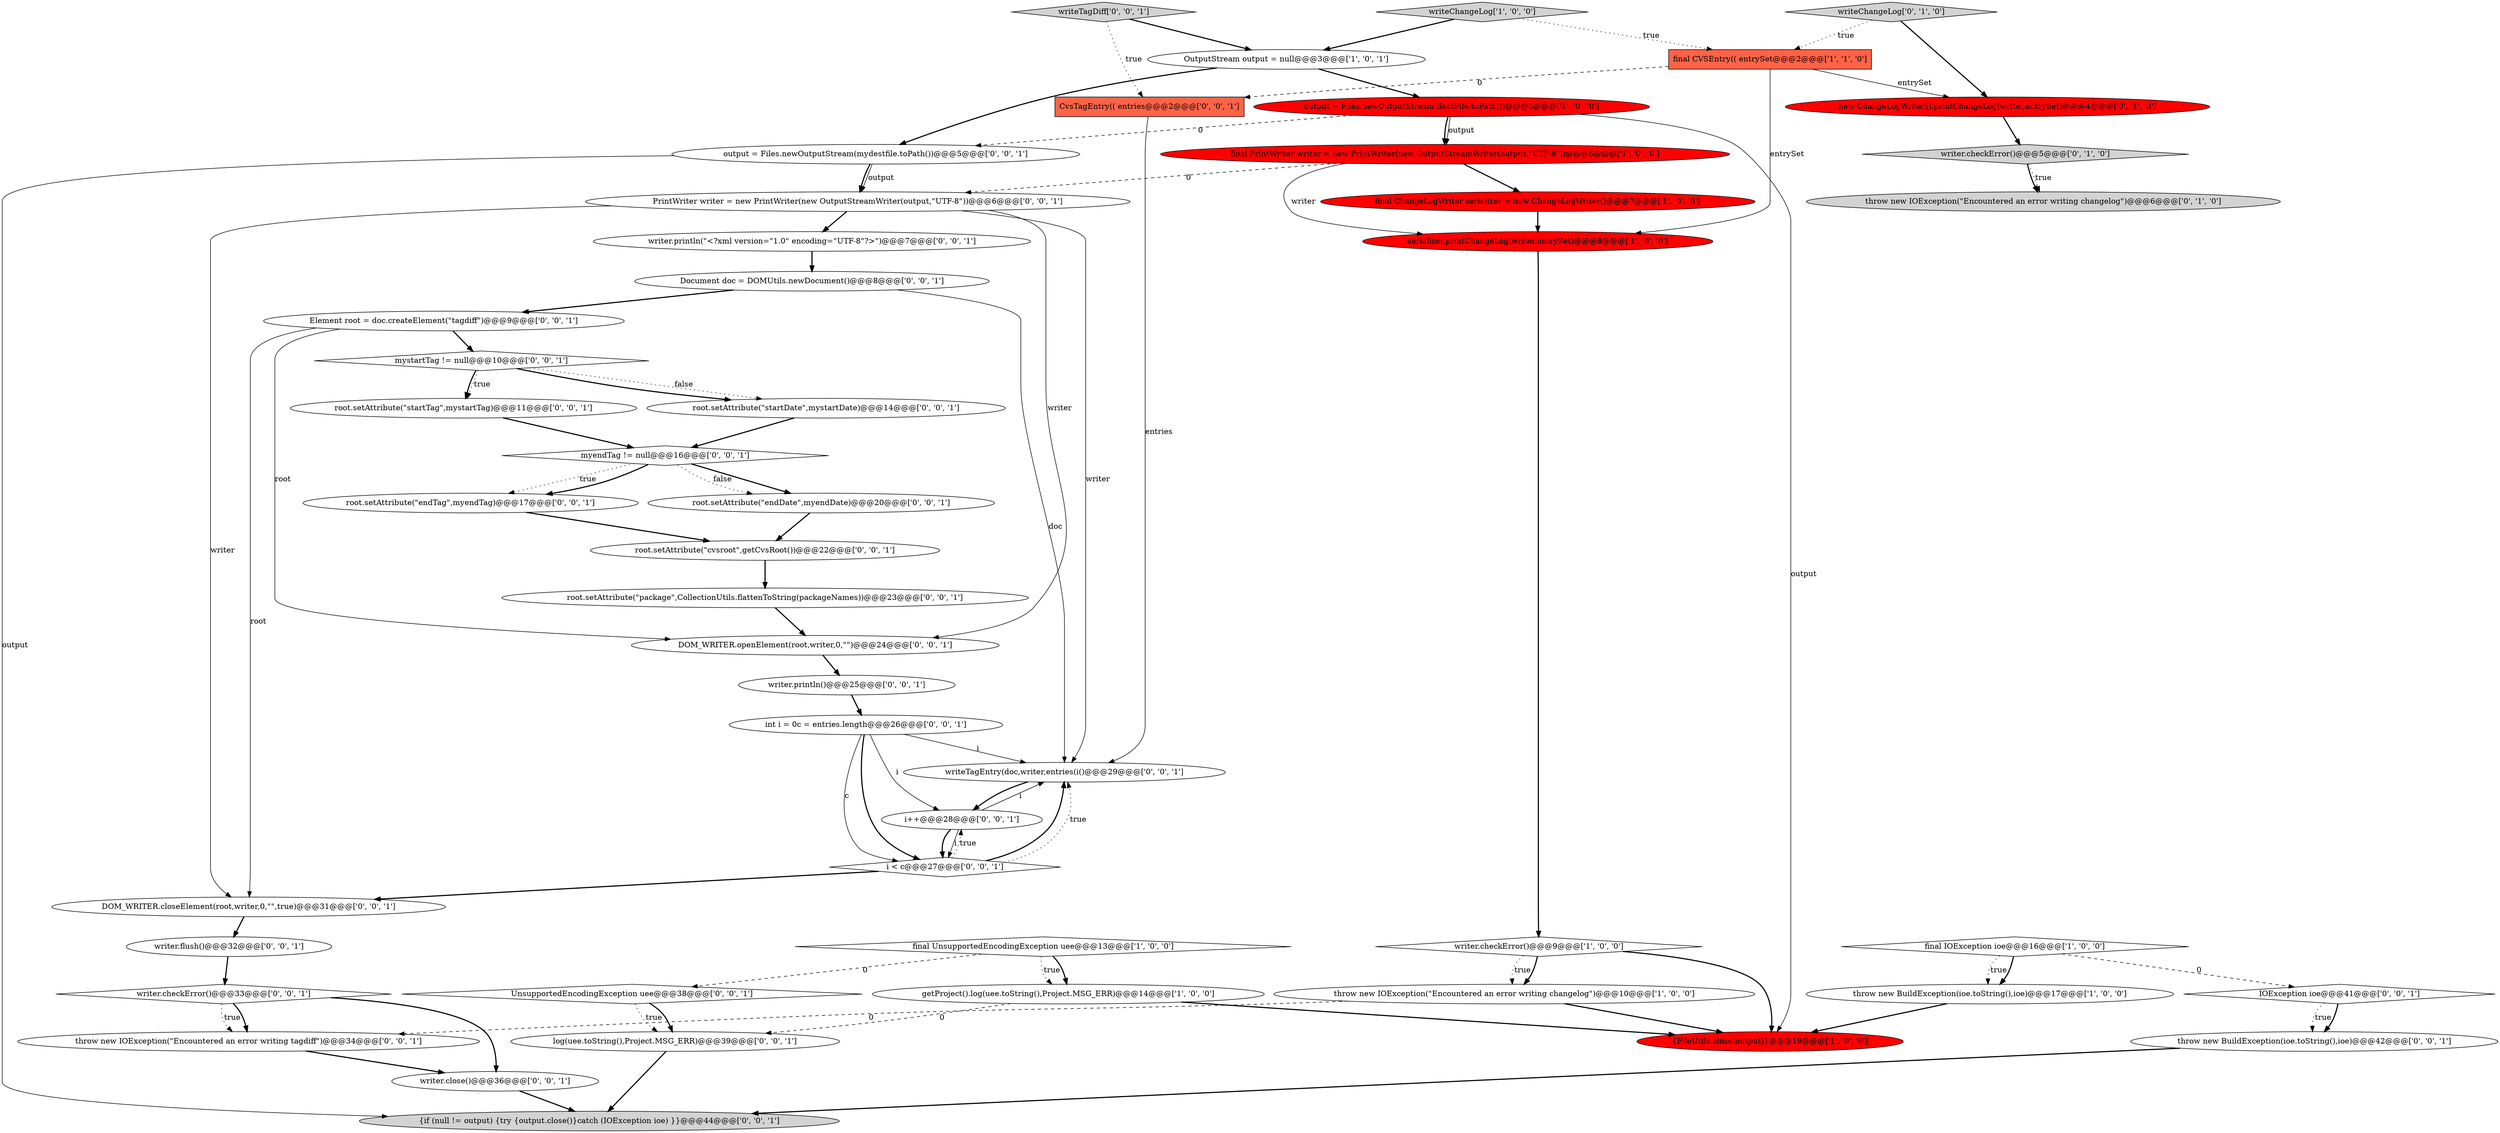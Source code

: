 digraph {
21 [style = filled, label = "log(uee.toString(),Project.MSG_ERR)@@@39@@@['0', '0', '1']", fillcolor = white, shape = ellipse image = "AAA0AAABBB3BBB"];
43 [style = filled, label = "int i = 0c = entries.length@@@26@@@['0', '0', '1']", fillcolor = white, shape = ellipse image = "AAA0AAABBB3BBB"];
35 [style = filled, label = "UnsupportedEncodingException uee@@@38@@@['0', '0', '1']", fillcolor = white, shape = diamond image = "AAA0AAABBB3BBB"];
29 [style = filled, label = "i++@@@28@@@['0', '0', '1']", fillcolor = white, shape = ellipse image = "AAA0AAABBB3BBB"];
48 [style = filled, label = "output = Files.newOutputStream(mydestfile.toPath())@@@5@@@['0', '0', '1']", fillcolor = white, shape = ellipse image = "AAA0AAABBB3BBB"];
11 [style = filled, label = "{FileUtils.close(output)}@@@19@@@['1', '0', '0']", fillcolor = red, shape = ellipse image = "AAA1AAABBB1BBB"];
44 [style = filled, label = "i < c@@@27@@@['0', '0', '1']", fillcolor = white, shape = diamond image = "AAA0AAABBB3BBB"];
46 [style = filled, label = "CvsTagEntry(( entries@@@2@@@['0', '0', '1']", fillcolor = tomato, shape = box image = "AAA0AAABBB3BBB"];
4 [style = filled, label = "getProject().log(uee.toString(),Project.MSG_ERR)@@@14@@@['1', '0', '0']", fillcolor = white, shape = ellipse image = "AAA0AAABBB1BBB"];
16 [style = filled, label = "writer.checkError()@@@5@@@['0', '1', '0']", fillcolor = lightgray, shape = diamond image = "AAA0AAABBB2BBB"];
17 [style = filled, label = "writeChangeLog['0', '1', '0']", fillcolor = lightgray, shape = diamond image = "AAA0AAABBB2BBB"];
6 [style = filled, label = "writeChangeLog['1', '0', '0']", fillcolor = lightgray, shape = diamond image = "AAA0AAABBB1BBB"];
19 [style = filled, label = "root.setAttribute(\"endTag\",myendTag)@@@17@@@['0', '0', '1']", fillcolor = white, shape = ellipse image = "AAA0AAABBB3BBB"];
2 [style = filled, label = "final ChangeLogWriter serializer = new ChangeLogWriter()@@@7@@@['1', '0', '0']", fillcolor = red, shape = ellipse image = "AAA1AAABBB1BBB"];
5 [style = filled, label = "final IOException ioe@@@16@@@['1', '0', '0']", fillcolor = white, shape = diamond image = "AAA0AAABBB1BBB"];
40 [style = filled, label = "throw new IOException(\"Encountered an error writing tagdiff\")@@@34@@@['0', '0', '1']", fillcolor = white, shape = ellipse image = "AAA0AAABBB3BBB"];
7 [style = filled, label = "writer.checkError()@@@9@@@['1', '0', '0']", fillcolor = white, shape = diamond image = "AAA0AAABBB1BBB"];
22 [style = filled, label = "Document doc = DOMUtils.newDocument()@@@8@@@['0', '0', '1']", fillcolor = white, shape = ellipse image = "AAA0AAABBB3BBB"];
24 [style = filled, label = "writer.close()@@@36@@@['0', '0', '1']", fillcolor = white, shape = ellipse image = "AAA0AAABBB3BBB"];
37 [style = filled, label = "writer.checkError()@@@33@@@['0', '0', '1']", fillcolor = white, shape = diamond image = "AAA0AAABBB3BBB"];
27 [style = filled, label = "writer.println(\"<?xml version=\"1.0\" encoding=\"UTF-8\"?>\")@@@7@@@['0', '0', '1']", fillcolor = white, shape = ellipse image = "AAA0AAABBB3BBB"];
41 [style = filled, label = "PrintWriter writer = new PrintWriter(new OutputStreamWriter(output,\"UTF-8\"))@@@6@@@['0', '0', '1']", fillcolor = white, shape = ellipse image = "AAA0AAABBB3BBB"];
45 [style = filled, label = "DOM_WRITER.closeElement(root,writer,0,\"\",true)@@@31@@@['0', '0', '1']", fillcolor = white, shape = ellipse image = "AAA0AAABBB3BBB"];
13 [style = filled, label = "throw new IOException(\"Encountered an error writing changelog\")@@@10@@@['1', '0', '0']", fillcolor = white, shape = ellipse image = "AAA0AAABBB1BBB"];
34 [style = filled, label = "writer.flush()@@@32@@@['0', '0', '1']", fillcolor = white, shape = ellipse image = "AAA0AAABBB3BBB"];
31 [style = filled, label = "myendTag != null@@@16@@@['0', '0', '1']", fillcolor = white, shape = diamond image = "AAA0AAABBB3BBB"];
0 [style = filled, label = "final UnsupportedEncodingException uee@@@13@@@['1', '0', '0']", fillcolor = white, shape = diamond image = "AAA0AAABBB1BBB"];
23 [style = filled, label = "writeTagEntry(doc,writer,entries(i()@@@29@@@['0', '0', '1']", fillcolor = white, shape = ellipse image = "AAA0AAABBB3BBB"];
1 [style = filled, label = "throw new BuildException(ioe.toString(),ioe)@@@17@@@['1', '0', '0']", fillcolor = white, shape = ellipse image = "AAA0AAABBB1BBB"];
25 [style = filled, label = "IOException ioe@@@41@@@['0', '0', '1']", fillcolor = white, shape = diamond image = "AAA0AAABBB3BBB"];
12 [style = filled, label = "final CVSEntry(( entrySet@@@2@@@['1', '1', '0']", fillcolor = tomato, shape = box image = "AAA0AAABBB1BBB"];
33 [style = filled, label = "{if (null != output) {try {output.close()}catch (IOException ioe) }}@@@44@@@['0', '0', '1']", fillcolor = lightgray, shape = ellipse image = "AAA0AAABBB3BBB"];
14 [style = filled, label = "throw new IOException(\"Encountered an error writing changelog\")@@@6@@@['0', '1', '0']", fillcolor = lightgray, shape = ellipse image = "AAA0AAABBB2BBB"];
47 [style = filled, label = "root.setAttribute(\"endDate\",myendDate)@@@20@@@['0', '0', '1']", fillcolor = white, shape = ellipse image = "AAA0AAABBB3BBB"];
9 [style = filled, label = "final PrintWriter writer = new PrintWriter(new OutputStreamWriter(output,\"UTF-8\"))@@@6@@@['1', '0', '0']", fillcolor = red, shape = ellipse image = "AAA1AAABBB1BBB"];
20 [style = filled, label = "throw new BuildException(ioe.toString(),ioe)@@@42@@@['0', '0', '1']", fillcolor = white, shape = ellipse image = "AAA0AAABBB3BBB"];
10 [style = filled, label = "OutputStream output = null@@@3@@@['1', '0', '1']", fillcolor = white, shape = ellipse image = "AAA0AAABBB1BBB"];
32 [style = filled, label = "root.setAttribute(\"cvsroot\",getCvsRoot())@@@22@@@['0', '0', '1']", fillcolor = white, shape = ellipse image = "AAA0AAABBB3BBB"];
8 [style = filled, label = "serializer.printChangeLog(writer,entrySet)@@@8@@@['1', '0', '0']", fillcolor = red, shape = ellipse image = "AAA1AAABBB1BBB"];
38 [style = filled, label = "writer.println()@@@25@@@['0', '0', '1']", fillcolor = white, shape = ellipse image = "AAA0AAABBB3BBB"];
18 [style = filled, label = "mystartTag != null@@@10@@@['0', '0', '1']", fillcolor = white, shape = diamond image = "AAA0AAABBB3BBB"];
28 [style = filled, label = "root.setAttribute(\"startTag\",mystartTag)@@@11@@@['0', '0', '1']", fillcolor = white, shape = ellipse image = "AAA0AAABBB3BBB"];
26 [style = filled, label = "root.setAttribute(\"startDate\",mystartDate)@@@14@@@['0', '0', '1']", fillcolor = white, shape = ellipse image = "AAA0AAABBB3BBB"];
36 [style = filled, label = "Element root = doc.createElement(\"tagdiff\")@@@9@@@['0', '0', '1']", fillcolor = white, shape = ellipse image = "AAA0AAABBB3BBB"];
42 [style = filled, label = "writeTagDiff['0', '0', '1']", fillcolor = lightgray, shape = diamond image = "AAA0AAABBB3BBB"];
15 [style = filled, label = "new ChangeLogWriter().printChangeLog(writer,entrySet)@@@4@@@['0', '1', '0']", fillcolor = red, shape = ellipse image = "AAA1AAABBB2BBB"];
39 [style = filled, label = "DOM_WRITER.openElement(root,writer,0,\"\")@@@24@@@['0', '0', '1']", fillcolor = white, shape = ellipse image = "AAA0AAABBB3BBB"];
30 [style = filled, label = "root.setAttribute(\"package\",CollectionUtils.flattenToString(packageNames))@@@23@@@['0', '0', '1']", fillcolor = white, shape = ellipse image = "AAA0AAABBB3BBB"];
3 [style = filled, label = "output = Files.newOutputStream(destFile.toPath())@@@5@@@['1', '0', '0']", fillcolor = red, shape = ellipse image = "AAA1AAABBB1BBB"];
48->41 [style = solid, label="output"];
41->39 [style = solid, label="writer"];
43->44 [style = solid, label="c"];
5->1 [style = dotted, label="true"];
5->25 [style = dashed, label="0"];
22->23 [style = solid, label="doc"];
23->29 [style = bold, label=""];
44->23 [style = bold, label=""];
36->18 [style = bold, label=""];
39->38 [style = bold, label=""];
29->44 [style = bold, label=""];
16->14 [style = bold, label=""];
40->24 [style = bold, label=""];
3->9 [style = solid, label="output"];
48->33 [style = solid, label="output"];
12->46 [style = dashed, label="0"];
9->41 [style = dashed, label="0"];
43->44 [style = bold, label=""];
41->23 [style = solid, label="writer"];
31->19 [style = dotted, label="true"];
3->11 [style = solid, label="output"];
7->11 [style = bold, label=""];
48->41 [style = bold, label=""];
9->2 [style = bold, label=""];
7->13 [style = dotted, label="true"];
10->48 [style = bold, label=""];
35->21 [style = dotted, label="true"];
41->45 [style = solid, label="writer"];
13->40 [style = dashed, label="0"];
27->22 [style = bold, label=""];
13->11 [style = bold, label=""];
18->28 [style = bold, label=""];
35->21 [style = bold, label=""];
1->11 [style = bold, label=""];
36->45 [style = solid, label="root"];
5->1 [style = bold, label=""];
25->20 [style = dotted, label="true"];
16->14 [style = dotted, label="true"];
17->15 [style = bold, label=""];
44->23 [style = dotted, label="true"];
18->26 [style = dotted, label="false"];
31->47 [style = bold, label=""];
6->12 [style = dotted, label="true"];
0->35 [style = dashed, label="0"];
44->45 [style = bold, label=""];
12->8 [style = solid, label="entrySet"];
44->29 [style = dotted, label="true"];
3->48 [style = dashed, label="0"];
37->24 [style = bold, label=""];
41->27 [style = bold, label=""];
28->31 [style = bold, label=""];
0->4 [style = dotted, label="true"];
18->26 [style = bold, label=""];
43->29 [style = solid, label="i"];
43->23 [style = solid, label="i"];
9->8 [style = solid, label="writer"];
32->30 [style = bold, label=""];
4->21 [style = dashed, label="0"];
3->9 [style = bold, label=""];
24->33 [style = bold, label=""];
25->20 [style = bold, label=""];
26->31 [style = bold, label=""];
47->32 [style = bold, label=""];
19->32 [style = bold, label=""];
17->12 [style = dotted, label="true"];
6->10 [style = bold, label=""];
29->44 [style = solid, label="i"];
31->19 [style = bold, label=""];
38->43 [style = bold, label=""];
7->13 [style = bold, label=""];
21->33 [style = bold, label=""];
46->23 [style = solid, label="entries"];
10->3 [style = bold, label=""];
15->16 [style = bold, label=""];
12->15 [style = solid, label="entrySet"];
8->7 [style = bold, label=""];
20->33 [style = bold, label=""];
36->39 [style = solid, label="root"];
34->37 [style = bold, label=""];
0->4 [style = bold, label=""];
18->28 [style = dotted, label="true"];
22->36 [style = bold, label=""];
42->10 [style = bold, label=""];
30->39 [style = bold, label=""];
29->23 [style = solid, label="i"];
37->40 [style = dotted, label="true"];
4->11 [style = bold, label=""];
42->46 [style = dotted, label="true"];
45->34 [style = bold, label=""];
37->40 [style = bold, label=""];
31->47 [style = dotted, label="false"];
2->8 [style = bold, label=""];
}
